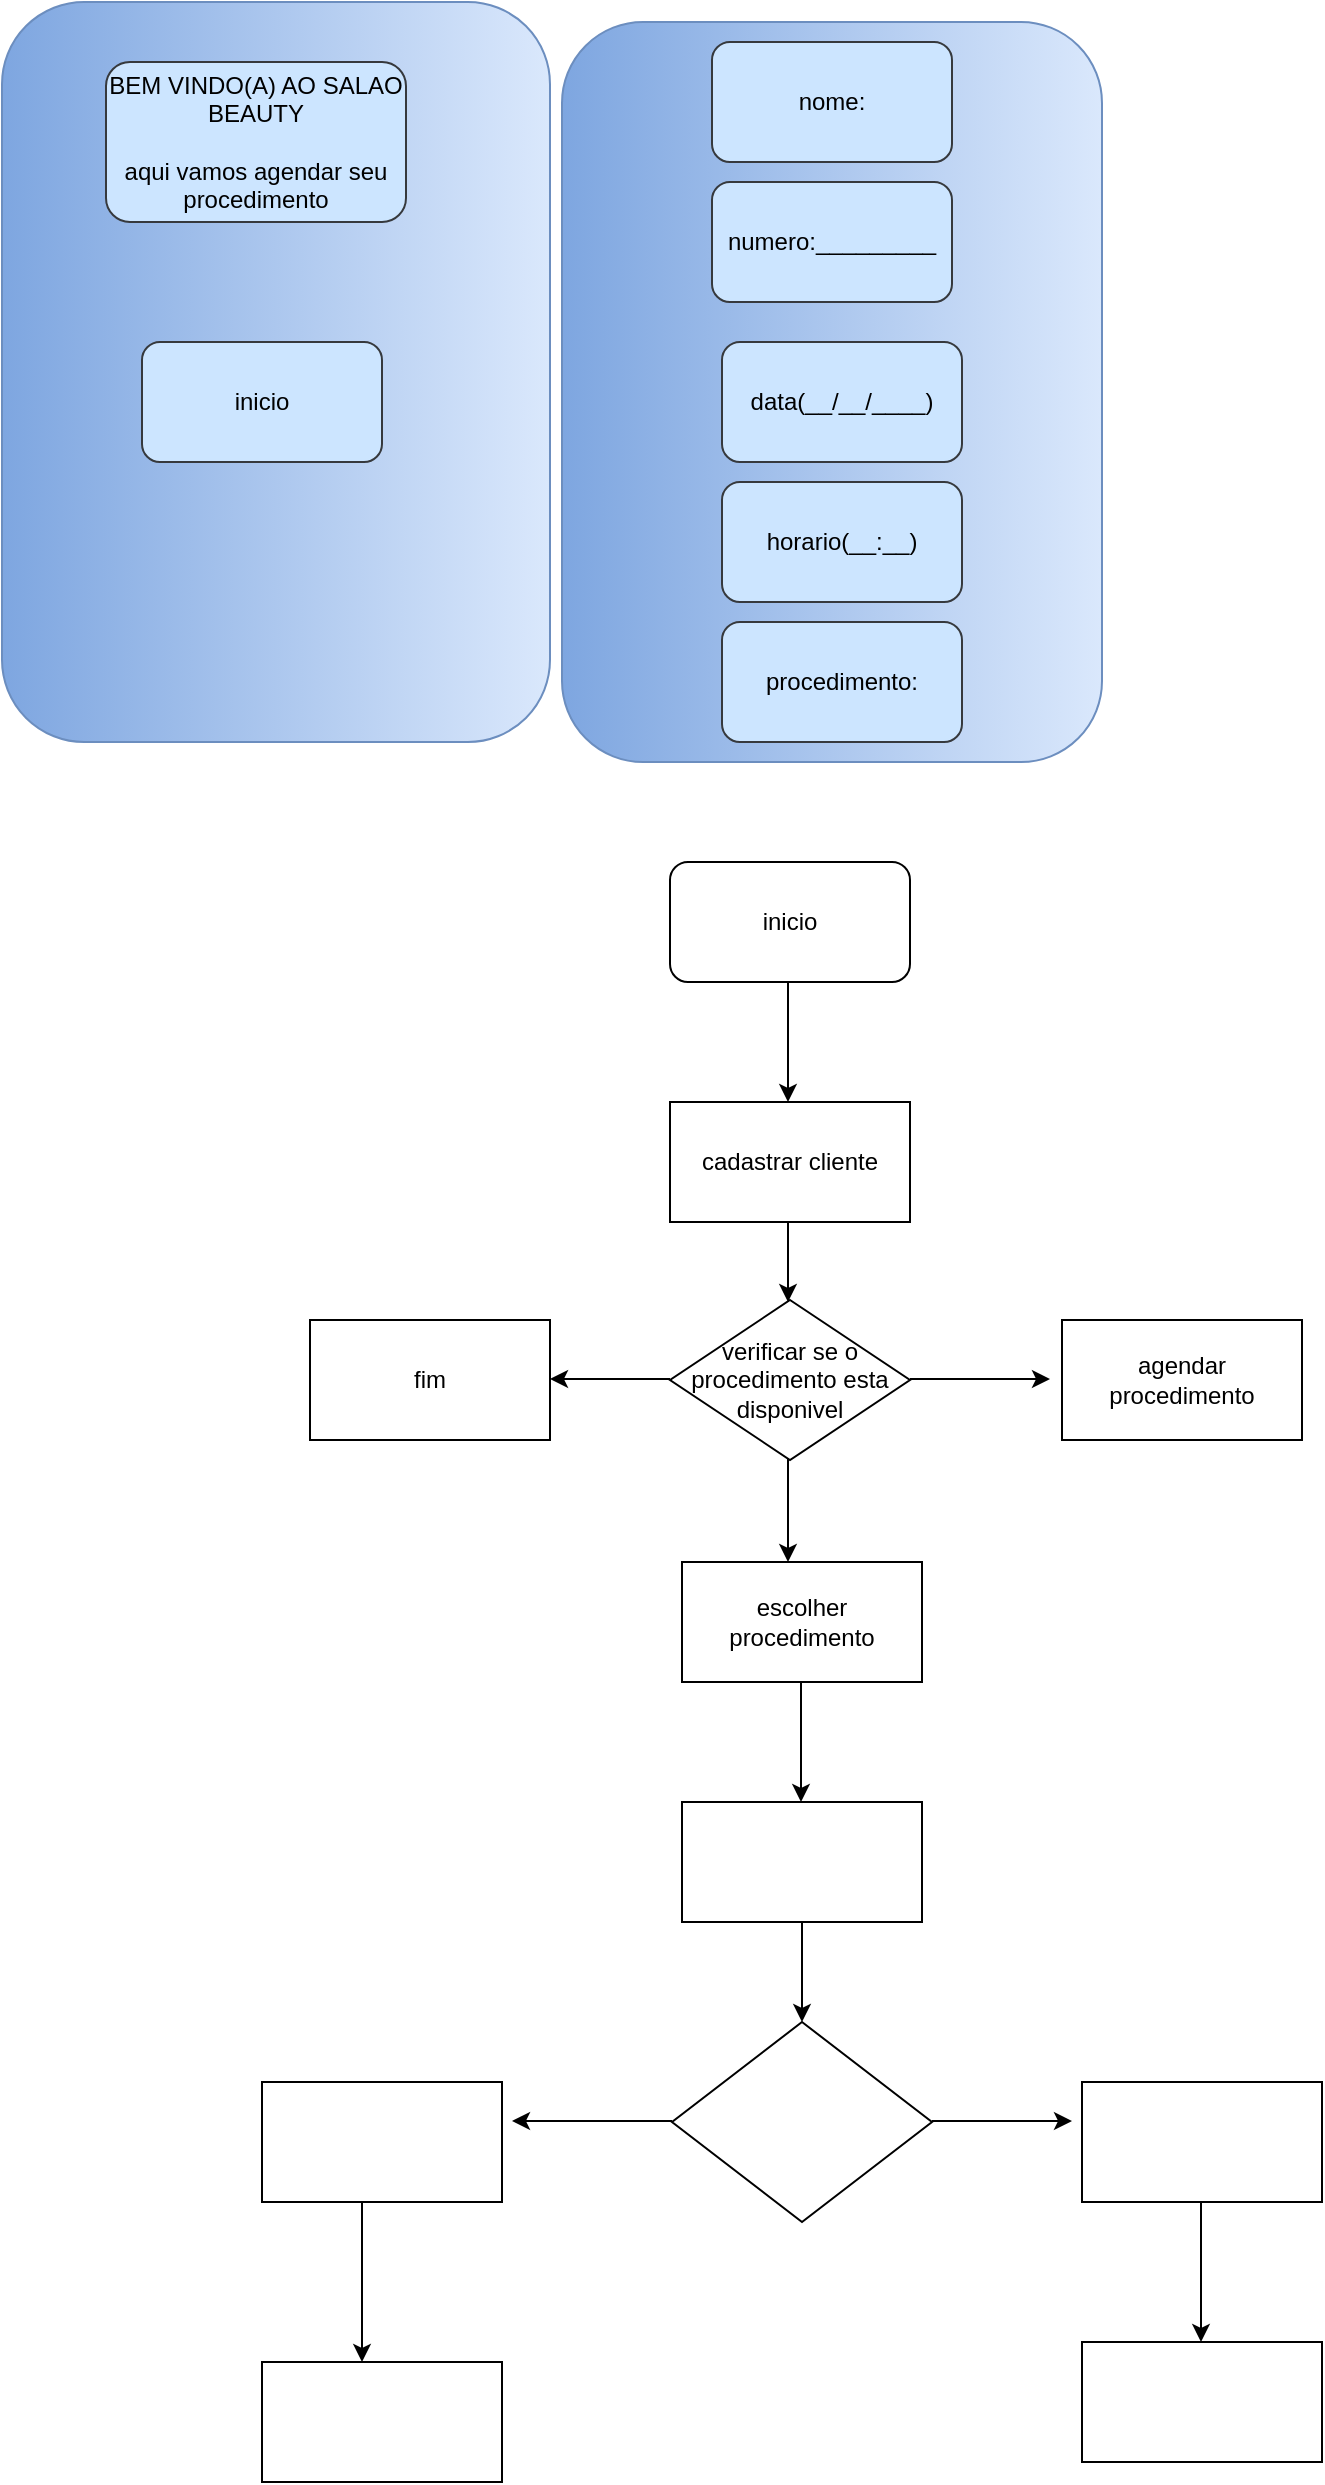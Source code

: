 <mxfile version="24.2.1" type="device">
  <diagram name="Página-1" id="3qKrQh4Kaev46625uwoE">
    <mxGraphModel dx="1434" dy="780" grid="1" gridSize="10" guides="1" tooltips="1" connect="1" arrows="1" fold="1" page="1" pageScale="1" pageWidth="827" pageHeight="1169" math="0" shadow="0">
      <root>
        <mxCell id="0" />
        <mxCell id="1" parent="0" />
        <mxCell id="1gCm8H_iiXRdlCHyErIo-16" value="" style="rounded=1;whiteSpace=wrap;html=1;direction=south;fillColor=#dae8fc;strokeColor=#6c8ebf;gradientColor=#7ea6e0;" vertex="1" parent="1">
          <mxGeometry x="20" y="440" width="274" height="370" as="geometry" />
        </mxCell>
        <mxCell id="1gCm8H_iiXRdlCHyErIo-17" value="" style="rounded=1;whiteSpace=wrap;html=1;direction=south;fillColor=#dae8fc;strokeColor=#6c8ebf;gradientColor=#7ea6e0;" vertex="1" parent="1">
          <mxGeometry x="300" y="450" width="270" height="370" as="geometry" />
        </mxCell>
        <mxCell id="1gCm8H_iiXRdlCHyErIo-18" value="BEM VINDO(A) AO SALAO BEAUTY&lt;div&gt;&amp;nbsp;&lt;div&gt;aqui vamos agendar seu procedimento&lt;/div&gt;&lt;/div&gt;" style="rounded=1;whiteSpace=wrap;html=1;fillColor=#cce5ff;strokeColor=#36393d;" vertex="1" parent="1">
          <mxGeometry x="72" y="470" width="150" height="80" as="geometry" />
        </mxCell>
        <mxCell id="1gCm8H_iiXRdlCHyErIo-21" value="inicio" style="rounded=1;whiteSpace=wrap;html=1;fillColor=#cce5ff;strokeColor=#36393d;" vertex="1" parent="1">
          <mxGeometry x="90" y="610" width="120" height="60" as="geometry" />
        </mxCell>
        <mxCell id="1gCm8H_iiXRdlCHyErIo-22" value="nome:" style="rounded=1;whiteSpace=wrap;html=1;fillColor=#cce5ff;strokeColor=#36393d;" vertex="1" parent="1">
          <mxGeometry x="375" y="460" width="120" height="60" as="geometry" />
        </mxCell>
        <mxCell id="1gCm8H_iiXRdlCHyErIo-23" value="numero:_________" style="rounded=1;whiteSpace=wrap;html=1;fillColor=#cce5ff;strokeColor=#36393d;" vertex="1" parent="1">
          <mxGeometry x="375" y="530" width="120" height="60" as="geometry" />
        </mxCell>
        <mxCell id="1gCm8H_iiXRdlCHyErIo-24" value="data(__/__/____)" style="rounded=1;whiteSpace=wrap;html=1;fillColor=#cce5ff;strokeColor=#36393d;" vertex="1" parent="1">
          <mxGeometry x="380" y="610" width="120" height="60" as="geometry" />
        </mxCell>
        <mxCell id="1gCm8H_iiXRdlCHyErIo-25" value="horario(__:__)" style="rounded=1;whiteSpace=wrap;html=1;fillColor=#cce5ff;strokeColor=#36393d;" vertex="1" parent="1">
          <mxGeometry x="380" y="680" width="120" height="60" as="geometry" />
        </mxCell>
        <mxCell id="1gCm8H_iiXRdlCHyErIo-26" value="procedimento:" style="rounded=1;whiteSpace=wrap;html=1;fillColor=#cce5ff;strokeColor=#36393d;" vertex="1" parent="1">
          <mxGeometry x="380" y="750" width="120" height="60" as="geometry" />
        </mxCell>
        <mxCell id="1gCm8H_iiXRdlCHyErIo-27" value="inicio" style="rounded=1;whiteSpace=wrap;html=1;" vertex="1" parent="1">
          <mxGeometry x="354" y="870" width="120" height="60" as="geometry" />
        </mxCell>
        <mxCell id="1gCm8H_iiXRdlCHyErIo-28" value="cadastrar cliente" style="rounded=0;whiteSpace=wrap;html=1;" vertex="1" parent="1">
          <mxGeometry x="354" y="990" width="120" height="60" as="geometry" />
        </mxCell>
        <mxCell id="1gCm8H_iiXRdlCHyErIo-31" value="escolher procedimento" style="rounded=0;whiteSpace=wrap;html=1;" vertex="1" parent="1">
          <mxGeometry x="360" y="1220" width="120" height="60" as="geometry" />
        </mxCell>
        <mxCell id="1gCm8H_iiXRdlCHyErIo-33" value="" style="rhombus;whiteSpace=wrap;html=1;" vertex="1" parent="1">
          <mxGeometry x="355" y="1450" width="130" height="100" as="geometry" />
        </mxCell>
        <mxCell id="1gCm8H_iiXRdlCHyErIo-36" value="" style="endArrow=classic;html=1;rounded=0;" edge="1" parent="1">
          <mxGeometry width="50" height="50" relative="1" as="geometry">
            <mxPoint x="413" y="1160" as="sourcePoint" />
            <mxPoint x="413" y="1220" as="targetPoint" />
          </mxGeometry>
        </mxCell>
        <mxCell id="1gCm8H_iiXRdlCHyErIo-38" value="" style="endArrow=classic;html=1;rounded=0;" edge="1" parent="1">
          <mxGeometry width="50" height="50" relative="1" as="geometry">
            <mxPoint x="419.5" y="1280" as="sourcePoint" />
            <mxPoint x="419.5" y="1340" as="targetPoint" />
          </mxGeometry>
        </mxCell>
        <mxCell id="1gCm8H_iiXRdlCHyErIo-39" value="" style="endArrow=classic;html=1;rounded=0;" edge="1" parent="1">
          <mxGeometry width="50" height="50" relative="1" as="geometry">
            <mxPoint x="420" y="1400" as="sourcePoint" />
            <mxPoint x="420" y="1450" as="targetPoint" />
          </mxGeometry>
        </mxCell>
        <mxCell id="1gCm8H_iiXRdlCHyErIo-40" value="" style="endArrow=classic;html=1;rounded=0;" edge="1" parent="1">
          <mxGeometry width="50" height="50" relative="1" as="geometry">
            <mxPoint x="413" y="930" as="sourcePoint" />
            <mxPoint x="413" y="990" as="targetPoint" />
          </mxGeometry>
        </mxCell>
        <mxCell id="1gCm8H_iiXRdlCHyErIo-41" value="" style="endArrow=classic;html=1;rounded=0;" edge="1" parent="1">
          <mxGeometry width="50" height="50" relative="1" as="geometry">
            <mxPoint x="413" y="1050" as="sourcePoint" />
            <mxPoint x="413" y="1090" as="targetPoint" />
            <Array as="points" />
          </mxGeometry>
        </mxCell>
        <mxCell id="1gCm8H_iiXRdlCHyErIo-42" value="" style="rounded=0;whiteSpace=wrap;html=1;" vertex="1" parent="1">
          <mxGeometry x="360" y="1340" width="120" height="60" as="geometry" />
        </mxCell>
        <mxCell id="1gCm8H_iiXRdlCHyErIo-44" value="" style="endArrow=classic;html=1;rounded=0;" edge="1" parent="1">
          <mxGeometry width="50" height="50" relative="1" as="geometry">
            <mxPoint x="485" y="1499.5" as="sourcePoint" />
            <mxPoint x="555" y="1499.5" as="targetPoint" />
          </mxGeometry>
        </mxCell>
        <mxCell id="1gCm8H_iiXRdlCHyErIo-45" value="" style="endArrow=classic;html=1;rounded=0;" edge="1" parent="1">
          <mxGeometry width="50" height="50" relative="1" as="geometry">
            <mxPoint x="355" y="1499.5" as="sourcePoint" />
            <mxPoint x="275" y="1499.5" as="targetPoint" />
          </mxGeometry>
        </mxCell>
        <mxCell id="1gCm8H_iiXRdlCHyErIo-46" value="" style="rounded=0;whiteSpace=wrap;html=1;" vertex="1" parent="1">
          <mxGeometry x="560" y="1480" width="120" height="60" as="geometry" />
        </mxCell>
        <mxCell id="1gCm8H_iiXRdlCHyErIo-47" value="" style="rounded=0;whiteSpace=wrap;html=1;" vertex="1" parent="1">
          <mxGeometry x="150" y="1480" width="120" height="60" as="geometry" />
        </mxCell>
        <mxCell id="1gCm8H_iiXRdlCHyErIo-48" value="" style="endArrow=classic;html=1;rounded=0;" edge="1" parent="1">
          <mxGeometry width="50" height="50" relative="1" as="geometry">
            <mxPoint x="200" y="1540" as="sourcePoint" />
            <mxPoint x="200" y="1620" as="targetPoint" />
          </mxGeometry>
        </mxCell>
        <mxCell id="1gCm8H_iiXRdlCHyErIo-49" value="" style="endArrow=classic;html=1;rounded=0;" edge="1" parent="1">
          <mxGeometry width="50" height="50" relative="1" as="geometry">
            <mxPoint x="619.5" y="1540" as="sourcePoint" />
            <mxPoint x="619.5" y="1610" as="targetPoint" />
          </mxGeometry>
        </mxCell>
        <mxCell id="1gCm8H_iiXRdlCHyErIo-50" value="" style="rounded=0;whiteSpace=wrap;html=1;" vertex="1" parent="1">
          <mxGeometry x="560" y="1610" width="120" height="60" as="geometry" />
        </mxCell>
        <mxCell id="1gCm8H_iiXRdlCHyErIo-51" value="" style="rounded=0;whiteSpace=wrap;html=1;" vertex="1" parent="1">
          <mxGeometry x="150" y="1620" width="120" height="60" as="geometry" />
        </mxCell>
        <mxCell id="1gCm8H_iiXRdlCHyErIo-52" value="verificar se o procedimento esta disponivel" style="rhombus;whiteSpace=wrap;html=1;" vertex="1" parent="1">
          <mxGeometry x="354" y="1089" width="120" height="80" as="geometry" />
        </mxCell>
        <mxCell id="1gCm8H_iiXRdlCHyErIo-55" value="agendar procedimento" style="rounded=0;whiteSpace=wrap;html=1;" vertex="1" parent="1">
          <mxGeometry x="550" y="1099" width="120" height="60" as="geometry" />
        </mxCell>
        <mxCell id="1gCm8H_iiXRdlCHyErIo-56" value="fim" style="rounded=0;whiteSpace=wrap;html=1;" vertex="1" parent="1">
          <mxGeometry x="174" y="1099" width="120" height="60" as="geometry" />
        </mxCell>
        <mxCell id="1gCm8H_iiXRdlCHyErIo-57" value="" style="endArrow=classic;html=1;rounded=0;" edge="1" parent="1">
          <mxGeometry width="50" height="50" relative="1" as="geometry">
            <mxPoint x="474" y="1128.5" as="sourcePoint" />
            <mxPoint x="544" y="1128.5" as="targetPoint" />
          </mxGeometry>
        </mxCell>
        <mxCell id="1gCm8H_iiXRdlCHyErIo-59" value="" style="endArrow=classic;html=1;rounded=0;" edge="1" parent="1">
          <mxGeometry width="50" height="50" relative="1" as="geometry">
            <mxPoint x="354" y="1128.5" as="sourcePoint" />
            <mxPoint x="294" y="1128.5" as="targetPoint" />
          </mxGeometry>
        </mxCell>
      </root>
    </mxGraphModel>
  </diagram>
</mxfile>
